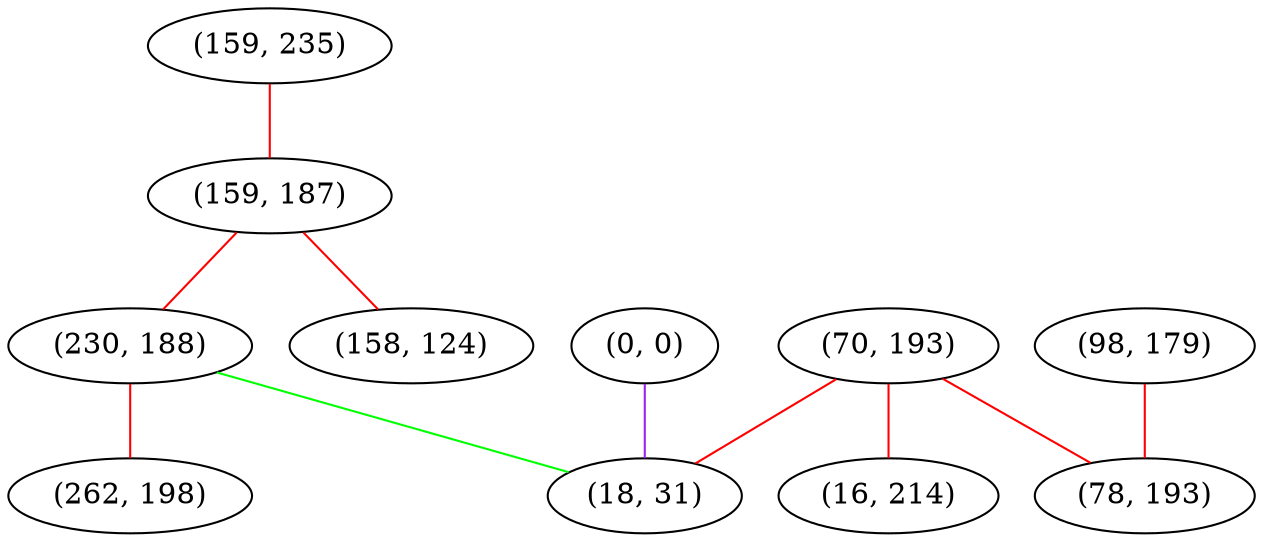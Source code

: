 graph "" {
"(159, 235)";
"(0, 0)";
"(98, 179)";
"(159, 187)";
"(230, 188)";
"(70, 193)";
"(262, 198)";
"(16, 214)";
"(78, 193)";
"(18, 31)";
"(158, 124)";
"(159, 235)" -- "(159, 187)"  [color=red, key=0, weight=1];
"(0, 0)" -- "(18, 31)"  [color=purple, key=0, weight=4];
"(98, 179)" -- "(78, 193)"  [color=red, key=0, weight=1];
"(159, 187)" -- "(230, 188)"  [color=red, key=0, weight=1];
"(159, 187)" -- "(158, 124)"  [color=red, key=0, weight=1];
"(230, 188)" -- "(18, 31)"  [color=green, key=0, weight=2];
"(230, 188)" -- "(262, 198)"  [color=red, key=0, weight=1];
"(70, 193)" -- "(18, 31)"  [color=red, key=0, weight=1];
"(70, 193)" -- "(16, 214)"  [color=red, key=0, weight=1];
"(70, 193)" -- "(78, 193)"  [color=red, key=0, weight=1];
}
